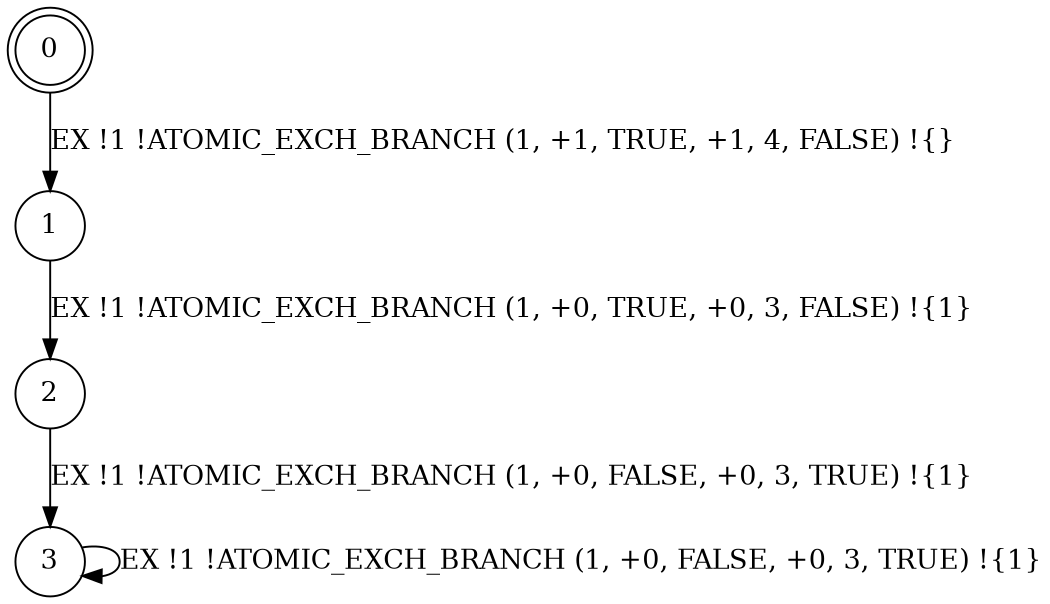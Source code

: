 digraph BCG {
size = "7, 10.5";
center = TRUE;
node [shape = circle];
0 [peripheries = 2];
0 -> 1 [label = "EX !1 !ATOMIC_EXCH_BRANCH (1, +1, TRUE, +1, 4, FALSE) !{}"];
1 -> 2 [label = "EX !1 !ATOMIC_EXCH_BRANCH (1, +0, TRUE, +0, 3, FALSE) !{1}"];
2 -> 3 [label = "EX !1 !ATOMIC_EXCH_BRANCH (1, +0, FALSE, +0, 3, TRUE) !{1}"];
3 -> 3 [label = "EX !1 !ATOMIC_EXCH_BRANCH (1, +0, FALSE, +0, 3, TRUE) !{1}"];
}

